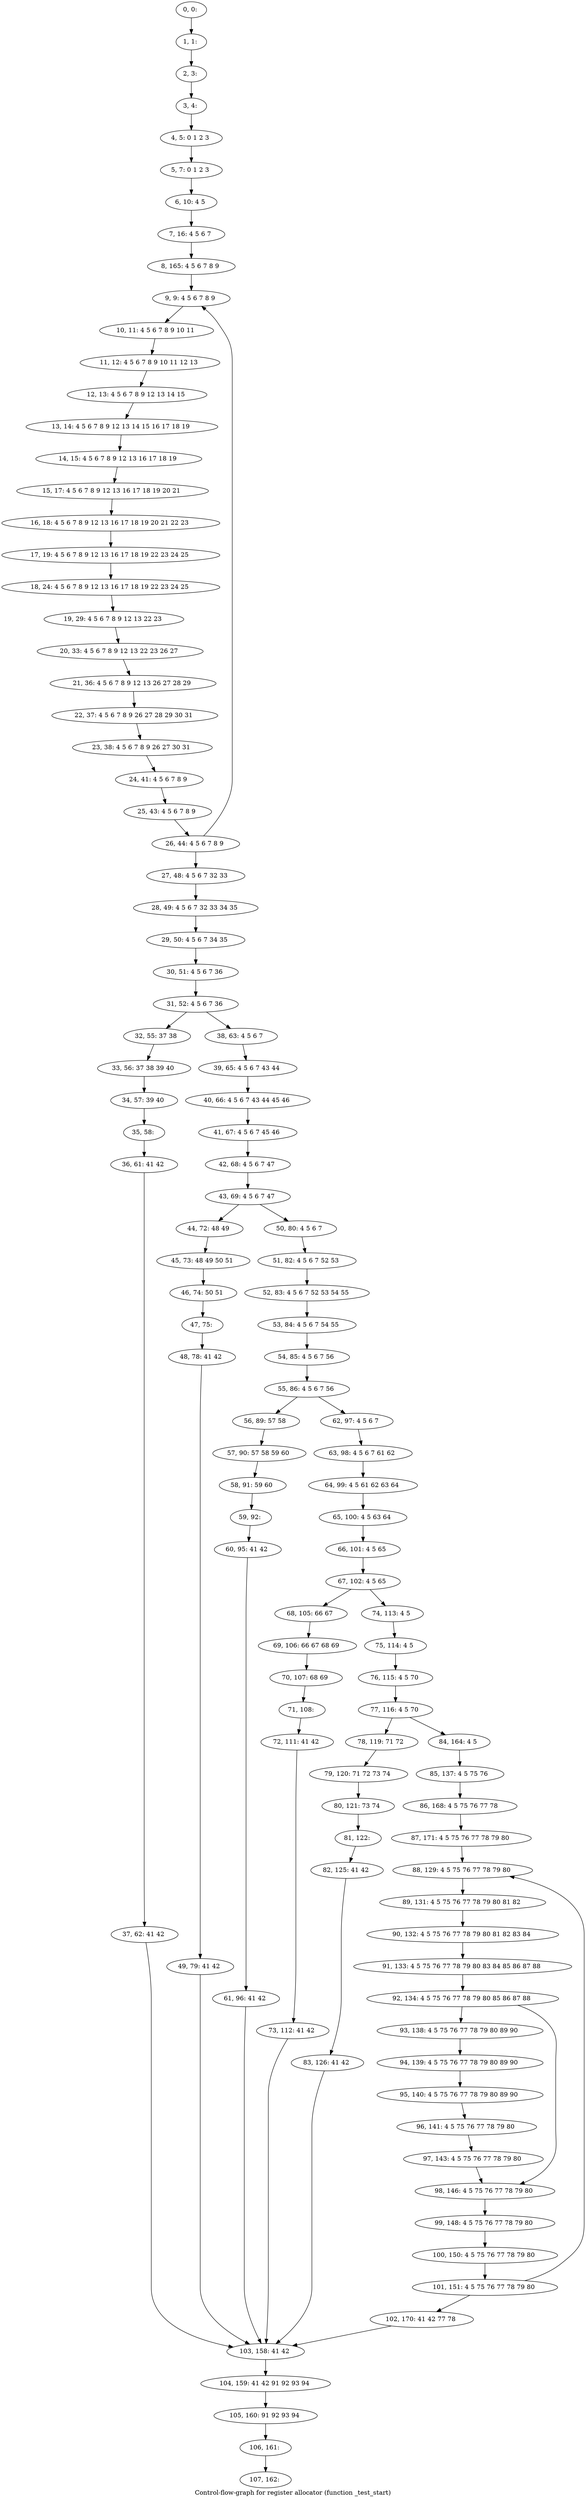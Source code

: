 digraph G {
graph [label="Control-flow-graph for register allocator (function _test_start)"]
0[label="0, 0: "];
1[label="1, 1: "];
2[label="2, 3: "];
3[label="3, 4: "];
4[label="4, 5: 0 1 2 3 "];
5[label="5, 7: 0 1 2 3 "];
6[label="6, 10: 4 5 "];
7[label="7, 16: 4 5 6 7 "];
8[label="8, 165: 4 5 6 7 8 9 "];
9[label="9, 9: 4 5 6 7 8 9 "];
10[label="10, 11: 4 5 6 7 8 9 10 11 "];
11[label="11, 12: 4 5 6 7 8 9 10 11 12 13 "];
12[label="12, 13: 4 5 6 7 8 9 12 13 14 15 "];
13[label="13, 14: 4 5 6 7 8 9 12 13 14 15 16 17 18 19 "];
14[label="14, 15: 4 5 6 7 8 9 12 13 16 17 18 19 "];
15[label="15, 17: 4 5 6 7 8 9 12 13 16 17 18 19 20 21 "];
16[label="16, 18: 4 5 6 7 8 9 12 13 16 17 18 19 20 21 22 23 "];
17[label="17, 19: 4 5 6 7 8 9 12 13 16 17 18 19 22 23 24 25 "];
18[label="18, 24: 4 5 6 7 8 9 12 13 16 17 18 19 22 23 24 25 "];
19[label="19, 29: 4 5 6 7 8 9 12 13 22 23 "];
20[label="20, 33: 4 5 6 7 8 9 12 13 22 23 26 27 "];
21[label="21, 36: 4 5 6 7 8 9 12 13 26 27 28 29 "];
22[label="22, 37: 4 5 6 7 8 9 26 27 28 29 30 31 "];
23[label="23, 38: 4 5 6 7 8 9 26 27 30 31 "];
24[label="24, 41: 4 5 6 7 8 9 "];
25[label="25, 43: 4 5 6 7 8 9 "];
26[label="26, 44: 4 5 6 7 8 9 "];
27[label="27, 48: 4 5 6 7 32 33 "];
28[label="28, 49: 4 5 6 7 32 33 34 35 "];
29[label="29, 50: 4 5 6 7 34 35 "];
30[label="30, 51: 4 5 6 7 36 "];
31[label="31, 52: 4 5 6 7 36 "];
32[label="32, 55: 37 38 "];
33[label="33, 56: 37 38 39 40 "];
34[label="34, 57: 39 40 "];
35[label="35, 58: "];
36[label="36, 61: 41 42 "];
37[label="37, 62: 41 42 "];
38[label="38, 63: 4 5 6 7 "];
39[label="39, 65: 4 5 6 7 43 44 "];
40[label="40, 66: 4 5 6 7 43 44 45 46 "];
41[label="41, 67: 4 5 6 7 45 46 "];
42[label="42, 68: 4 5 6 7 47 "];
43[label="43, 69: 4 5 6 7 47 "];
44[label="44, 72: 48 49 "];
45[label="45, 73: 48 49 50 51 "];
46[label="46, 74: 50 51 "];
47[label="47, 75: "];
48[label="48, 78: 41 42 "];
49[label="49, 79: 41 42 "];
50[label="50, 80: 4 5 6 7 "];
51[label="51, 82: 4 5 6 7 52 53 "];
52[label="52, 83: 4 5 6 7 52 53 54 55 "];
53[label="53, 84: 4 5 6 7 54 55 "];
54[label="54, 85: 4 5 6 7 56 "];
55[label="55, 86: 4 5 6 7 56 "];
56[label="56, 89: 57 58 "];
57[label="57, 90: 57 58 59 60 "];
58[label="58, 91: 59 60 "];
59[label="59, 92: "];
60[label="60, 95: 41 42 "];
61[label="61, 96: 41 42 "];
62[label="62, 97: 4 5 6 7 "];
63[label="63, 98: 4 5 6 7 61 62 "];
64[label="64, 99: 4 5 61 62 63 64 "];
65[label="65, 100: 4 5 63 64 "];
66[label="66, 101: 4 5 65 "];
67[label="67, 102: 4 5 65 "];
68[label="68, 105: 66 67 "];
69[label="69, 106: 66 67 68 69 "];
70[label="70, 107: 68 69 "];
71[label="71, 108: "];
72[label="72, 111: 41 42 "];
73[label="73, 112: 41 42 "];
74[label="74, 113: 4 5 "];
75[label="75, 114: 4 5 "];
76[label="76, 115: 4 5 70 "];
77[label="77, 116: 4 5 70 "];
78[label="78, 119: 71 72 "];
79[label="79, 120: 71 72 73 74 "];
80[label="80, 121: 73 74 "];
81[label="81, 122: "];
82[label="82, 125: 41 42 "];
83[label="83, 126: 41 42 "];
84[label="84, 164: 4 5 "];
85[label="85, 137: 4 5 75 76 "];
86[label="86, 168: 4 5 75 76 77 78 "];
87[label="87, 171: 4 5 75 76 77 78 79 80 "];
88[label="88, 129: 4 5 75 76 77 78 79 80 "];
89[label="89, 131: 4 5 75 76 77 78 79 80 81 82 "];
90[label="90, 132: 4 5 75 76 77 78 79 80 81 82 83 84 "];
91[label="91, 133: 4 5 75 76 77 78 79 80 83 84 85 86 87 88 "];
92[label="92, 134: 4 5 75 76 77 78 79 80 85 86 87 88 "];
93[label="93, 138: 4 5 75 76 77 78 79 80 89 90 "];
94[label="94, 139: 4 5 75 76 77 78 79 80 89 90 "];
95[label="95, 140: 4 5 75 76 77 78 79 80 89 90 "];
96[label="96, 141: 4 5 75 76 77 78 79 80 "];
97[label="97, 143: 4 5 75 76 77 78 79 80 "];
98[label="98, 146: 4 5 75 76 77 78 79 80 "];
99[label="99, 148: 4 5 75 76 77 78 79 80 "];
100[label="100, 150: 4 5 75 76 77 78 79 80 "];
101[label="101, 151: 4 5 75 76 77 78 79 80 "];
102[label="102, 170: 41 42 77 78 "];
103[label="103, 158: 41 42 "];
104[label="104, 159: 41 42 91 92 93 94 "];
105[label="105, 160: 91 92 93 94 "];
106[label="106, 161: "];
107[label="107, 162: "];
0->1 ;
1->2 ;
2->3 ;
3->4 ;
4->5 ;
5->6 ;
6->7 ;
7->8 ;
8->9 ;
9->10 ;
10->11 ;
11->12 ;
12->13 ;
13->14 ;
14->15 ;
15->16 ;
16->17 ;
17->18 ;
18->19 ;
19->20 ;
20->21 ;
21->22 ;
22->23 ;
23->24 ;
24->25 ;
25->26 ;
26->27 ;
26->9 ;
27->28 ;
28->29 ;
29->30 ;
30->31 ;
31->32 ;
31->38 ;
32->33 ;
33->34 ;
34->35 ;
35->36 ;
36->37 ;
37->103 ;
38->39 ;
39->40 ;
40->41 ;
41->42 ;
42->43 ;
43->44 ;
43->50 ;
44->45 ;
45->46 ;
46->47 ;
47->48 ;
48->49 ;
49->103 ;
50->51 ;
51->52 ;
52->53 ;
53->54 ;
54->55 ;
55->56 ;
55->62 ;
56->57 ;
57->58 ;
58->59 ;
59->60 ;
60->61 ;
61->103 ;
62->63 ;
63->64 ;
64->65 ;
65->66 ;
66->67 ;
67->68 ;
67->74 ;
68->69 ;
69->70 ;
70->71 ;
71->72 ;
72->73 ;
73->103 ;
74->75 ;
75->76 ;
76->77 ;
77->78 ;
77->84 ;
78->79 ;
79->80 ;
80->81 ;
81->82 ;
82->83 ;
83->103 ;
84->85 ;
85->86 ;
86->87 ;
87->88 ;
88->89 ;
89->90 ;
90->91 ;
91->92 ;
92->93 ;
92->98 ;
93->94 ;
94->95 ;
95->96 ;
96->97 ;
97->98 ;
98->99 ;
99->100 ;
100->101 ;
101->102 ;
101->88 ;
102->103 ;
103->104 ;
104->105 ;
105->106 ;
106->107 ;
}
